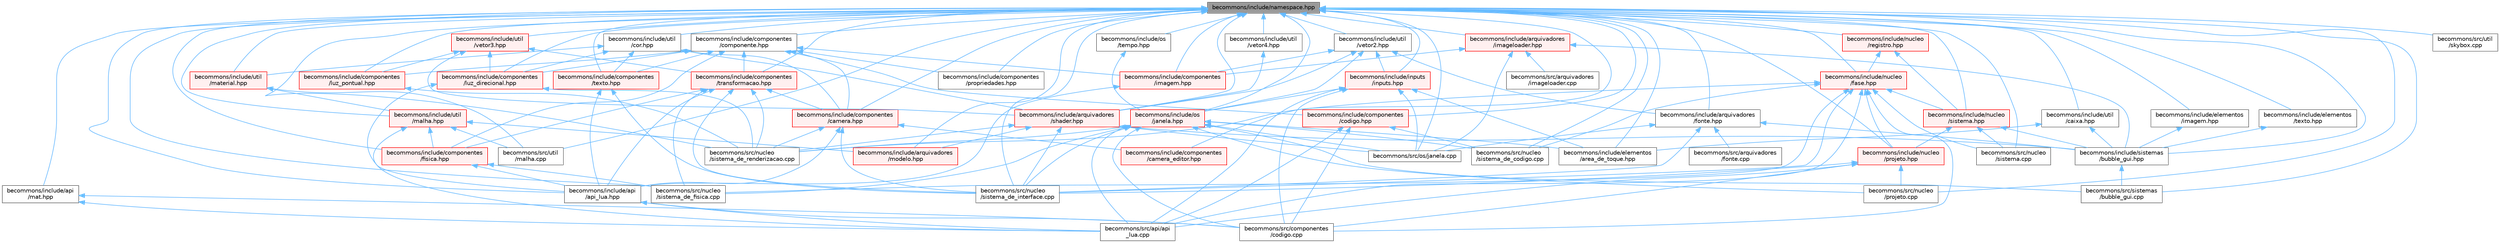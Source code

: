 digraph "becommons/include/namespace.hpp"
{
 // LATEX_PDF_SIZE
  bgcolor="transparent";
  edge [fontname=Helvetica,fontsize=10,labelfontname=Helvetica,labelfontsize=10];
  node [fontname=Helvetica,fontsize=10,shape=box,height=0.2,width=0.4];
  Node1 [id="Node000001",label="becommons/include/namespace.hpp",height=0.2,width=0.4,color="gray40", fillcolor="grey60", style="filled", fontcolor="black",tooltip=" "];
  Node1 -> Node2 [id="edge1_Node000001_Node000002",dir="back",color="steelblue1",style="solid",tooltip=" "];
  Node2 [id="Node000002",label="becommons/include/api\l/api_lua.hpp",height=0.2,width=0.4,color="grey40", fillcolor="white", style="filled",URL="$db/d85/api__lua_8hpp.html",tooltip=" "];
  Node2 -> Node3 [id="edge2_Node000002_Node000003",dir="back",color="steelblue1",style="solid",tooltip=" "];
  Node3 [id="Node000003",label="becommons/src/api/api\l_lua.cpp",height=0.2,width=0.4,color="grey40", fillcolor="white", style="filled",URL="$d3/df3/api__lua_8cpp.html",tooltip=" "];
  Node2 -> Node4 [id="edge3_Node000002_Node000004",dir="back",color="steelblue1",style="solid",tooltip=" "];
  Node4 [id="Node000004",label="becommons/src/componentes\l/codigo.cpp",height=0.2,width=0.4,color="grey40", fillcolor="white", style="filled",URL="$d4/d6e/codigo_8cpp.html",tooltip=" "];
  Node1 -> Node5 [id="edge4_Node000001_Node000005",dir="back",color="steelblue1",style="solid",tooltip=" "];
  Node5 [id="Node000005",label="becommons/include/api\l/mat.hpp",height=0.2,width=0.4,color="grey40", fillcolor="white", style="filled",URL="$dc/dc2/mat_8hpp.html",tooltip=" "];
  Node5 -> Node3 [id="edge5_Node000005_Node000003",dir="back",color="steelblue1",style="solid",tooltip=" "];
  Node5 -> Node4 [id="edge6_Node000005_Node000004",dir="back",color="steelblue1",style="solid",tooltip=" "];
  Node1 -> Node6 [id="edge7_Node000001_Node000006",dir="back",color="steelblue1",style="solid",tooltip=" "];
  Node6 [id="Node000006",label="becommons/include/arquivadores\l/fonte.hpp",height=0.2,width=0.4,color="grey40", fillcolor="white", style="filled",URL="$d9/d0f/fonte_8hpp.html",tooltip="Define estruturas básicas para renderização de textos."];
  Node6 -> Node7 [id="edge8_Node000006_Node000007",dir="back",color="steelblue1",style="solid",tooltip=" "];
  Node7 [id="Node000007",label="becommons/include/sistemas\l/bubble_gui.hpp",height=0.2,width=0.4,color="grey40", fillcolor="white", style="filled",URL="$de/d04/bubble__gui_8hpp.html",tooltip=" "];
  Node7 -> Node8 [id="edge9_Node000007_Node000008",dir="back",color="steelblue1",style="solid",tooltip=" "];
  Node8 [id="Node000008",label="becommons/src/sistemas\l/bubble_gui.cpp",height=0.2,width=0.4,color="grey40", fillcolor="white", style="filled",URL="$d2/d22/bubble__gui_8cpp.html",tooltip=" "];
  Node6 -> Node9 [id="edge10_Node000006_Node000009",dir="back",color="steelblue1",style="solid",tooltip=" "];
  Node9 [id="Node000009",label="becommons/src/arquivadores\l/fonte.cpp",height=0.2,width=0.4,color="grey40", fillcolor="white", style="filled",URL="$d4/d5f/fonte_8cpp.html",tooltip=" "];
  Node6 -> Node10 [id="edge11_Node000006_Node000010",dir="back",color="steelblue1",style="solid",tooltip=" "];
  Node10 [id="Node000010",label="becommons/src/nucleo\l/sistema_de_interface.cpp",height=0.2,width=0.4,color="grey40", fillcolor="white", style="filled",URL="$df/d9d/sistema__de__interface_8cpp.html",tooltip=" "];
  Node6 -> Node11 [id="edge12_Node000006_Node000011",dir="back",color="steelblue1",style="solid",tooltip=" "];
  Node11 [id="Node000011",label="becommons/src/os/janela.cpp",height=0.2,width=0.4,color="grey40", fillcolor="white", style="filled",URL="$d4/da6/janela_8cpp.html",tooltip=" "];
  Node1 -> Node12 [id="edge13_Node000001_Node000012",dir="back",color="steelblue1",style="solid",tooltip=" "];
  Node12 [id="Node000012",label="becommons/include/arquivadores\l/imageloader.hpp",height=0.2,width=0.4,color="red", fillcolor="#FFF0F0", style="filled",URL="$d9/d6f/imageloader_8hpp.html",tooltip="Gerencia as imagems/texturas carregadas na engine."];
  Node12 -> Node13 [id="edge14_Node000012_Node000013",dir="back",color="steelblue1",style="solid",tooltip=" "];
  Node13 [id="Node000013",label="becommons/include/componentes\l/imagem.hpp",height=0.2,width=0.4,color="red", fillcolor="#FFF0F0", style="filled",URL="$db/dfb/componentes_2imagem_8hpp.html",tooltip=" "];
  Node13 -> Node2 [id="edge15_Node000013_Node000002",dir="back",color="steelblue1",style="solid",tooltip=" "];
  Node12 -> Node7 [id="edge16_Node000012_Node000007",dir="back",color="steelblue1",style="solid",tooltip=" "];
  Node12 -> Node17 [id="edge17_Node000012_Node000017",dir="back",color="steelblue1",style="solid",tooltip=" "];
  Node17 [id="Node000017",label="becommons/src/arquivadores\l/imageloader.cpp",height=0.2,width=0.4,color="grey40", fillcolor="white", style="filled",URL="$dd/d34/imageloader_8cpp.html",tooltip=" "];
  Node12 -> Node11 [id="edge18_Node000012_Node000011",dir="back",color="steelblue1",style="solid",tooltip=" "];
  Node1 -> Node20 [id="edge19_Node000001_Node000020",dir="back",color="steelblue1",style="solid",tooltip=" "];
  Node20 [id="Node000020",label="becommons/include/arquivadores\l/modelo.hpp",height=0.2,width=0.4,color="red", fillcolor="#FFF0F0", style="filled",URL="$db/df7/modelo_8hpp.html",tooltip="Carrega um modelo usando a biblioteca assimp com base em um diretório."];
  Node1 -> Node21 [id="edge20_Node000001_Node000021",dir="back",color="steelblue1",style="solid",tooltip=" "];
  Node21 [id="Node000021",label="becommons/include/arquivadores\l/shader.hpp",height=0.2,width=0.4,color="red", fillcolor="#FFF0F0", style="filled",URL="$d9/d52/shader_8hpp.html",tooltip="Gerencia os shaders GLSL."];
  Node21 -> Node20 [id="edge21_Node000021_Node000020",dir="back",color="steelblue1",style="solid",tooltip=" "];
  Node21 -> Node7 [id="edge22_Node000021_Node000007",dir="back",color="steelblue1",style="solid",tooltip=" "];
  Node21 -> Node10 [id="edge23_Node000021_Node000010",dir="back",color="steelblue1",style="solid",tooltip=" "];
  Node21 -> Node24 [id="edge24_Node000021_Node000024",dir="back",color="steelblue1",style="solid",tooltip=" "];
  Node24 [id="Node000024",label="becommons/src/nucleo\l/sistema_de_renderizacao.cpp",height=0.2,width=0.4,color="grey40", fillcolor="white", style="filled",URL="$d1/de4/sistema__de__renderizacao_8cpp.html",tooltip=" "];
  Node21 -> Node11 [id="edge25_Node000021_Node000011",dir="back",color="steelblue1",style="solid",tooltip=" "];
  Node1 -> Node25 [id="edge26_Node000001_Node000025",dir="back",color="steelblue1",style="solid",tooltip=" "];
  Node25 [id="Node000025",label="becommons/include/componentes\l/camera.hpp",height=0.2,width=0.4,color="red", fillcolor="#FFF0F0", style="filled",URL="$d0/d8a/camera_8hpp.html",tooltip="Estrutura básica de câmera."];
  Node25 -> Node2 [id="edge27_Node000025_Node000002",dir="back",color="steelblue1",style="solid",tooltip=" "];
  Node25 -> Node26 [id="edge28_Node000025_Node000026",dir="back",color="steelblue1",style="solid",tooltip=" "];
  Node26 [id="Node000026",label="becommons/include/componentes\l/camera_editor.hpp",height=0.2,width=0.4,color="red", fillcolor="#FFF0F0", style="filled",URL="$d4/d94/camera__editor_8hpp.html",tooltip=" "];
  Node25 -> Node10 [id="edge29_Node000025_Node000010",dir="back",color="steelblue1",style="solid",tooltip=" "];
  Node25 -> Node24 [id="edge30_Node000025_Node000024",dir="back",color="steelblue1",style="solid",tooltip=" "];
  Node1 -> Node26 [id="edge31_Node000001_Node000026",dir="back",color="steelblue1",style="solid",tooltip=" "];
  Node1 -> Node34 [id="edge32_Node000001_Node000034",dir="back",color="steelblue1",style="solid",tooltip=" "];
  Node34 [id="Node000034",label="becommons/include/componentes\l/codigo.hpp",height=0.2,width=0.4,color="red", fillcolor="#FFF0F0", style="filled",URL="$da/d82/codigo_8hpp.html",tooltip="Componente de código para entidades ECS."];
  Node34 -> Node3 [id="edge33_Node000034_Node000003",dir="back",color="steelblue1",style="solid",tooltip=" "];
  Node34 -> Node4 [id="edge34_Node000034_Node000004",dir="back",color="steelblue1",style="solid",tooltip=" "];
  Node34 -> Node35 [id="edge35_Node000034_Node000035",dir="back",color="steelblue1",style="solid",tooltip=" "];
  Node35 [id="Node000035",label="becommons/src/nucleo\l/sistema_de_codigo.cpp",height=0.2,width=0.4,color="grey40", fillcolor="white", style="filled",URL="$d6/df2/sistema__de__codigo_8cpp.html",tooltip=" "];
  Node1 -> Node36 [id="edge36_Node000001_Node000036",dir="back",color="steelblue1",style="solid",tooltip=" "];
  Node36 [id="Node000036",label="becommons/include/componentes\l/componente.hpp",height=0.2,width=0.4,color="grey40", fillcolor="white", style="filled",URL="$db/de2/componente_8hpp.html",tooltip="Estrutura base para componetes."];
  Node36 -> Node25 [id="edge37_Node000036_Node000025",dir="back",color="steelblue1",style="solid",tooltip=" "];
  Node36 -> Node34 [id="edge38_Node000036_Node000034",dir="back",color="steelblue1",style="solid",tooltip=" "];
  Node36 -> Node37 [id="edge39_Node000036_Node000037",dir="back",color="steelblue1",style="solid",tooltip=" "];
  Node37 [id="Node000037",label="becommons/include/componentes\l/fisica.hpp",height=0.2,width=0.4,color="red", fillcolor="#FFF0F0", style="filled",URL="$d6/def/fisica_8hpp.html",tooltip="Componente de física para entidades ECS."];
  Node37 -> Node2 [id="edge40_Node000037_Node000002",dir="back",color="steelblue1",style="solid",tooltip=" "];
  Node37 -> Node38 [id="edge41_Node000037_Node000038",dir="back",color="steelblue1",style="solid",tooltip=" "];
  Node38 [id="Node000038",label="becommons/src/nucleo\l/sistema_de_fisica.cpp",height=0.2,width=0.4,color="grey40", fillcolor="white", style="filled",URL="$da/d81/sistema__de__fisica_8cpp.html",tooltip=" "];
  Node36 -> Node13 [id="edge42_Node000036_Node000013",dir="back",color="steelblue1",style="solid",tooltip=" "];
  Node36 -> Node39 [id="edge43_Node000036_Node000039",dir="back",color="steelblue1",style="solid",tooltip=" "];
  Node39 [id="Node000039",label="becommons/include/componentes\l/luz_direcional.hpp",height=0.2,width=0.4,color="red", fillcolor="#FFF0F0", style="filled",URL="$da/dd5/luz__direcional_8hpp.html",tooltip=" "];
  Node39 -> Node2 [id="edge44_Node000039_Node000002",dir="back",color="steelblue1",style="solid",tooltip=" "];
  Node39 -> Node24 [id="edge45_Node000039_Node000024",dir="back",color="steelblue1",style="solid",tooltip=" "];
  Node36 -> Node40 [id="edge46_Node000036_Node000040",dir="back",color="steelblue1",style="solid",tooltip=" "];
  Node40 [id="Node000040",label="becommons/include/componentes\l/luz_pontual.hpp",height=0.2,width=0.4,color="red", fillcolor="#FFF0F0", style="filled",URL="$d9/d8b/luz__pontual_8hpp.html",tooltip=" "];
  Node40 -> Node24 [id="edge47_Node000040_Node000024",dir="back",color="steelblue1",style="solid",tooltip=" "];
  Node36 -> Node41 [id="edge48_Node000036_Node000041",dir="back",color="steelblue1",style="solid",tooltip=" "];
  Node41 [id="Node000041",label="becommons/include/componentes\l/propriedades.hpp",height=0.2,width=0.4,color="grey40", fillcolor="white", style="filled",URL="$db/d62/propriedades_8hpp.html",tooltip=" "];
  Node36 -> Node42 [id="edge49_Node000036_Node000042",dir="back",color="steelblue1",style="solid",tooltip=" "];
  Node42 [id="Node000042",label="becommons/include/componentes\l/texto.hpp",height=0.2,width=0.4,color="red", fillcolor="#FFF0F0", style="filled",URL="$dd/d03/componentes_2texto_8hpp.html",tooltip=" "];
  Node42 -> Node2 [id="edge50_Node000042_Node000002",dir="back",color="steelblue1",style="solid",tooltip=" "];
  Node42 -> Node10 [id="edge51_Node000042_Node000010",dir="back",color="steelblue1",style="solid",tooltip=" "];
  Node36 -> Node43 [id="edge52_Node000036_Node000043",dir="back",color="steelblue1",style="solid",tooltip=" "];
  Node43 [id="Node000043",label="becommons/include/componentes\l/transformacao.hpp",height=0.2,width=0.4,color="red", fillcolor="#FFF0F0", style="filled",URL="$d4/dcc/transformacao_8hpp.html",tooltip="Calcula a mtriz de modelo para um objeto 3d qualquer."];
  Node43 -> Node2 [id="edge53_Node000043_Node000002",dir="back",color="steelblue1",style="solid",tooltip=" "];
  Node43 -> Node25 [id="edge54_Node000043_Node000025",dir="back",color="steelblue1",style="solid",tooltip=" "];
  Node43 -> Node37 [id="edge55_Node000043_Node000037",dir="back",color="steelblue1",style="solid",tooltip=" "];
  Node43 -> Node38 [id="edge56_Node000043_Node000038",dir="back",color="steelblue1",style="solid",tooltip=" "];
  Node43 -> Node10 [id="edge57_Node000043_Node000010",dir="back",color="steelblue1",style="solid",tooltip=" "];
  Node43 -> Node24 [id="edge58_Node000043_Node000024",dir="back",color="steelblue1",style="solid",tooltip=" "];
  Node1 -> Node37 [id="edge59_Node000001_Node000037",dir="back",color="steelblue1",style="solid",tooltip=" "];
  Node1 -> Node13 [id="edge60_Node000001_Node000013",dir="back",color="steelblue1",style="solid",tooltip=" "];
  Node1 -> Node39 [id="edge61_Node000001_Node000039",dir="back",color="steelblue1",style="solid",tooltip=" "];
  Node1 -> Node40 [id="edge62_Node000001_Node000040",dir="back",color="steelblue1",style="solid",tooltip=" "];
  Node1 -> Node41 [id="edge63_Node000001_Node000041",dir="back",color="steelblue1",style="solid",tooltip=" "];
  Node1 -> Node42 [id="edge64_Node000001_Node000042",dir="back",color="steelblue1",style="solid",tooltip=" "];
  Node1 -> Node43 [id="edge65_Node000001_Node000043",dir="back",color="steelblue1",style="solid",tooltip=" "];
  Node1 -> Node44 [id="edge66_Node000001_Node000044",dir="back",color="steelblue1",style="solid",tooltip=" "];
  Node44 [id="Node000044",label="becommons/include/elementos\l/area_de_toque.hpp",height=0.2,width=0.4,color="grey40", fillcolor="white", style="filled",URL="$df/d6d/area__de__toque_8hpp_source.html",tooltip=" "];
  Node1 -> Node45 [id="edge67_Node000001_Node000045",dir="back",color="steelblue1",style="solid",tooltip=" "];
  Node45 [id="Node000045",label="becommons/include/elementos\l/imagem.hpp",height=0.2,width=0.4,color="grey40", fillcolor="white", style="filled",URL="$de/d7d/elementos_2imagem_8hpp.html",tooltip="Gerencia a configuração do luabridge para api lua."];
  Node45 -> Node7 [id="edge68_Node000045_Node000007",dir="back",color="steelblue1",style="solid",tooltip=" "];
  Node1 -> Node46 [id="edge69_Node000001_Node000046",dir="back",color="steelblue1",style="solid",tooltip=" "];
  Node46 [id="Node000046",label="becommons/include/elementos\l/texto.hpp",height=0.2,width=0.4,color="grey40", fillcolor="white", style="filled",URL="$d4/d86/elementos_2texto_8hpp.html",tooltip=" "];
  Node46 -> Node7 [id="edge70_Node000046_Node000007",dir="back",color="steelblue1",style="solid",tooltip=" "];
  Node1 -> Node47 [id="edge71_Node000001_Node000047",dir="back",color="steelblue1",style="solid",tooltip=" "];
  Node47 [id="Node000047",label="becommons/include/inputs\l/inputs.hpp",height=0.2,width=0.4,color="red", fillcolor="#FFF0F0", style="filled",URL="$d1/da6/inputs_8hpp.html",tooltip=" "];
  Node47 -> Node44 [id="edge72_Node000047_Node000044",dir="back",color="steelblue1",style="solid",tooltip=" "];
  Node47 -> Node48 [id="edge73_Node000047_Node000048",dir="back",color="steelblue1",style="solid",tooltip=" "];
  Node48 [id="Node000048",label="becommons/include/os\l/janela.hpp",height=0.2,width=0.4,color="red", fillcolor="#FFF0F0", style="filled",URL="$d3/df1/janela_8hpp.html",tooltip="Inicia e gerencia janela glfw."];
  Node48 -> Node44 [id="edge74_Node000048_Node000044",dir="back",color="steelblue1",style="solid",tooltip=" "];
  Node48 -> Node3 [id="edge75_Node000048_Node000003",dir="back",color="steelblue1",style="solid",tooltip=" "];
  Node48 -> Node4 [id="edge76_Node000048_Node000004",dir="back",color="steelblue1",style="solid",tooltip=" "];
  Node48 -> Node15 [id="edge77_Node000048_Node000015",dir="back",color="steelblue1",style="solid",tooltip=" "];
  Node15 [id="Node000015",label="becommons/src/nucleo\l/projeto.cpp",height=0.2,width=0.4,color="grey40", fillcolor="white", style="filled",URL="$d7/dd2/projeto_8cpp.html",tooltip=" "];
  Node48 -> Node35 [id="edge78_Node000048_Node000035",dir="back",color="steelblue1",style="solid",tooltip=" "];
  Node48 -> Node38 [id="edge79_Node000048_Node000038",dir="back",color="steelblue1",style="solid",tooltip=" "];
  Node48 -> Node10 [id="edge80_Node000048_Node000010",dir="back",color="steelblue1",style="solid",tooltip=" "];
  Node48 -> Node24 [id="edge81_Node000048_Node000024",dir="back",color="steelblue1",style="solid",tooltip=" "];
  Node48 -> Node11 [id="edge82_Node000048_Node000011",dir="back",color="steelblue1",style="solid",tooltip=" "];
  Node48 -> Node8 [id="edge83_Node000048_Node000008",dir="back",color="steelblue1",style="solid",tooltip=" "];
  Node47 -> Node3 [id="edge84_Node000047_Node000003",dir="back",color="steelblue1",style="solid",tooltip=" "];
  Node47 -> Node4 [id="edge85_Node000047_Node000004",dir="back",color="steelblue1",style="solid",tooltip=" "];
  Node47 -> Node11 [id="edge86_Node000047_Node000011",dir="back",color="steelblue1",style="solid",tooltip=" "];
  Node1 -> Node50 [id="edge87_Node000001_Node000050",dir="back",color="steelblue1",style="solid",tooltip=" "];
  Node50 [id="Node000050",label="becommons/include/nucleo\l/fase.hpp",height=0.2,width=0.4,color="red", fillcolor="#FFF0F0", style="filled",URL="$d7/d3b/fase_8hpp.html",tooltip="Gerencia sistemas numa fase."];
  Node50 -> Node29 [id="edge88_Node000050_Node000029",dir="back",color="steelblue1",style="solid",tooltip=" "];
  Node29 [id="Node000029",label="becommons/include/nucleo\l/projeto.hpp",height=0.2,width=0.4,color="red", fillcolor="#FFF0F0", style="filled",URL="$d8/d28/projeto_8hpp.html",tooltip="Gerencia configurações do projeto."];
  Node29 -> Node3 [id="edge89_Node000029_Node000003",dir="back",color="steelblue1",style="solid",tooltip=" "];
  Node29 -> Node4 [id="edge90_Node000029_Node000004",dir="back",color="steelblue1",style="solid",tooltip=" "];
  Node29 -> Node15 [id="edge91_Node000029_Node000015",dir="back",color="steelblue1",style="solid",tooltip=" "];
  Node29 -> Node10 [id="edge92_Node000029_Node000010",dir="back",color="steelblue1",style="solid",tooltip=" "];
  Node50 -> Node51 [id="edge93_Node000050_Node000051",dir="back",color="steelblue1",style="solid",tooltip=" "];
  Node51 [id="Node000051",label="becommons/include/nucleo\l/sistema.hpp",height=0.2,width=0.4,color="red", fillcolor="#FFF0F0", style="filled",URL="$d1/de7/nucleo_2sistema_8hpp.html",tooltip=" "];
  Node51 -> Node29 [id="edge94_Node000051_Node000029",dir="back",color="steelblue1",style="solid",tooltip=" "];
  Node51 -> Node7 [id="edge95_Node000051_Node000007",dir="back",color="steelblue1",style="solid",tooltip=" "];
  Node51 -> Node54 [id="edge96_Node000051_Node000054",dir="back",color="steelblue1",style="solid",tooltip=" "];
  Node54 [id="Node000054",label="becommons/src/nucleo\l/sistema.cpp",height=0.2,width=0.4,color="grey40", fillcolor="white", style="filled",URL="$dd/de8/sistema_8cpp.html",tooltip=" "];
  Node50 -> Node3 [id="edge97_Node000050_Node000003",dir="back",color="steelblue1",style="solid",tooltip=" "];
  Node50 -> Node4 [id="edge98_Node000050_Node000004",dir="back",color="steelblue1",style="solid",tooltip=" "];
  Node50 -> Node54 [id="edge99_Node000050_Node000054",dir="back",color="steelblue1",style="solid",tooltip=" "];
  Node50 -> Node35 [id="edge100_Node000050_Node000035",dir="back",color="steelblue1",style="solid",tooltip=" "];
  Node50 -> Node38 [id="edge101_Node000050_Node000038",dir="back",color="steelblue1",style="solid",tooltip=" "];
  Node50 -> Node10 [id="edge102_Node000050_Node000010",dir="back",color="steelblue1",style="solid",tooltip=" "];
  Node50 -> Node24 [id="edge103_Node000050_Node000024",dir="back",color="steelblue1",style="solid",tooltip=" "];
  Node1 -> Node29 [id="edge104_Node000001_Node000029",dir="back",color="steelblue1",style="solid",tooltip=" "];
  Node1 -> Node55 [id="edge105_Node000001_Node000055",dir="back",color="steelblue1",style="solid",tooltip=" "];
  Node55 [id="Node000055",label="becommons/include/nucleo\l/registro.hpp",height=0.2,width=0.4,color="red", fillcolor="#FFF0F0", style="filled",URL="$d3/d34/registro_8hpp.html",tooltip="Inclusoes e definições relacionadas à registro."];
  Node55 -> Node50 [id="edge106_Node000055_Node000050",dir="back",color="steelblue1",style="solid",tooltip=" "];
  Node55 -> Node51 [id="edge107_Node000055_Node000051",dir="back",color="steelblue1",style="solid",tooltip=" "];
  Node1 -> Node51 [id="edge108_Node000001_Node000051",dir="back",color="steelblue1",style="solid",tooltip=" "];
  Node1 -> Node48 [id="edge109_Node000001_Node000048",dir="back",color="steelblue1",style="solid",tooltip=" "];
  Node1 -> Node56 [id="edge110_Node000001_Node000056",dir="back",color="steelblue1",style="solid",tooltip=" "];
  Node56 [id="Node000056",label="becommons/include/os\l/tempo.hpp",height=0.2,width=0.4,color="grey40", fillcolor="white", style="filled",URL="$df/d10/tempo_8hpp.html",tooltip="Inicia e gerencia o tempo."];
  Node56 -> Node48 [id="edge111_Node000056_Node000048",dir="back",color="steelblue1",style="solid",tooltip=" "];
  Node1 -> Node7 [id="edge112_Node000001_Node000007",dir="back",color="steelblue1",style="solid",tooltip=" "];
  Node1 -> Node57 [id="edge113_Node000001_Node000057",dir="back",color="steelblue1",style="solid",tooltip=" "];
  Node57 [id="Node000057",label="becommons/include/util\l/caixa.hpp",height=0.2,width=0.4,color="grey40", fillcolor="white", style="filled",URL="$d0/d82/caixa_8hpp.html",tooltip=" "];
  Node57 -> Node44 [id="edge114_Node000057_Node000044",dir="back",color="steelblue1",style="solid",tooltip=" "];
  Node57 -> Node7 [id="edge115_Node000057_Node000007",dir="back",color="steelblue1",style="solid",tooltip=" "];
  Node1 -> Node58 [id="edge116_Node000001_Node000058",dir="back",color="steelblue1",style="solid",tooltip=" "];
  Node58 [id="Node000058",label="becommons/include/util\l/cor.hpp",height=0.2,width=0.4,color="grey40", fillcolor="white", style="filled",URL="$d3/d49/cor_8hpp.html",tooltip=" "];
  Node58 -> Node21 [id="edge117_Node000058_Node000021",dir="back",color="steelblue1",style="solid",tooltip=" "];
  Node58 -> Node25 [id="edge118_Node000058_Node000025",dir="back",color="steelblue1",style="solid",tooltip=" "];
  Node58 -> Node39 [id="edge119_Node000058_Node000039",dir="back",color="steelblue1",style="solid",tooltip=" "];
  Node58 -> Node42 [id="edge120_Node000058_Node000042",dir="back",color="steelblue1",style="solid",tooltip=" "];
  Node58 -> Node59 [id="edge121_Node000058_Node000059",dir="back",color="steelblue1",style="solid",tooltip=" "];
  Node59 [id="Node000059",label="becommons/include/util\l/material.hpp",height=0.2,width=0.4,color="red", fillcolor="#FFF0F0", style="filled",URL="$d4/d75/material_8hpp.html",tooltip=" "];
  Node59 -> Node60 [id="edge122_Node000059_Node000060",dir="back",color="steelblue1",style="solid",tooltip=" "];
  Node60 [id="Node000060",label="becommons/include/util\l/malha.hpp",height=0.2,width=0.4,color="red", fillcolor="#FFF0F0", style="filled",URL="$db/d94/malha_8hpp_source.html",tooltip=" "];
  Node60 -> Node20 [id="edge123_Node000060_Node000020",dir="back",color="steelblue1",style="solid",tooltip=" "];
  Node60 -> Node37 [id="edge124_Node000060_Node000037",dir="back",color="steelblue1",style="solid",tooltip=" "];
  Node60 -> Node3 [id="edge125_Node000060_Node000003",dir="back",color="steelblue1",style="solid",tooltip=" "];
  Node60 -> Node61 [id="edge126_Node000060_Node000061",dir="back",color="steelblue1",style="solid",tooltip=" "];
  Node61 [id="Node000061",label="becommons/src/util\l/malha.cpp",height=0.2,width=0.4,color="grey40", fillcolor="white", style="filled",URL="$d1/d2a/malha_8cpp.html",tooltip=" "];
  Node59 -> Node61 [id="edge127_Node000059_Node000061",dir="back",color="steelblue1",style="solid",tooltip=" "];
  Node1 -> Node60 [id="edge128_Node000001_Node000060",dir="back",color="steelblue1",style="solid",tooltip=" "];
  Node1 -> Node59 [id="edge129_Node000001_Node000059",dir="back",color="steelblue1",style="solid",tooltip=" "];
  Node1 -> Node62 [id="edge130_Node000001_Node000062",dir="back",color="steelblue1",style="solid",tooltip=" "];
  Node62 [id="Node000062",label="becommons/include/util\l/vetor2.hpp",height=0.2,width=0.4,color="grey40", fillcolor="white", style="filled",URL="$dd/dcf/vetor2_8hpp.html",tooltip=" "];
  Node62 -> Node6 [id="edge131_Node000062_Node000006",dir="back",color="steelblue1",style="solid",tooltip=" "];
  Node62 -> Node21 [id="edge132_Node000062_Node000021",dir="back",color="steelblue1",style="solid",tooltip=" "];
  Node62 -> Node13 [id="edge133_Node000062_Node000013",dir="back",color="steelblue1",style="solid",tooltip=" "];
  Node62 -> Node47 [id="edge134_Node000062_Node000047",dir="back",color="steelblue1",style="solid",tooltip=" "];
  Node62 -> Node48 [id="edge135_Node000062_Node000048",dir="back",color="steelblue1",style="solid",tooltip=" "];
  Node1 -> Node63 [id="edge136_Node000001_Node000063",dir="back",color="steelblue1",style="solid",tooltip=" "];
  Node63 [id="Node000063",label="becommons/include/util\l/vetor3.hpp",height=0.2,width=0.4,color="red", fillcolor="#FFF0F0", style="filled",URL="$d5/d2b/vetor3_8hpp.html",tooltip=" "];
  Node63 -> Node21 [id="edge137_Node000063_Node000021",dir="back",color="steelblue1",style="solid",tooltip=" "];
  Node63 -> Node39 [id="edge138_Node000063_Node000039",dir="back",color="steelblue1",style="solid",tooltip=" "];
  Node63 -> Node40 [id="edge139_Node000063_Node000040",dir="back",color="steelblue1",style="solid",tooltip=" "];
  Node63 -> Node43 [id="edge140_Node000063_Node000043",dir="back",color="steelblue1",style="solid",tooltip=" "];
  Node1 -> Node64 [id="edge141_Node000001_Node000064",dir="back",color="steelblue1",style="solid",tooltip=" "];
  Node64 [id="Node000064",label="becommons/include/util\l/vetor4.hpp",height=0.2,width=0.4,color="grey40", fillcolor="white", style="filled",URL="$d8/d3f/vetor4_8hpp.html",tooltip=" "];
  Node64 -> Node21 [id="edge142_Node000064_Node000021",dir="back",color="steelblue1",style="solid",tooltip=" "];
  Node1 -> Node15 [id="edge143_Node000001_Node000015",dir="back",color="steelblue1",style="solid",tooltip=" "];
  Node1 -> Node54 [id="edge144_Node000001_Node000054",dir="back",color="steelblue1",style="solid",tooltip=" "];
  Node1 -> Node35 [id="edge145_Node000001_Node000035",dir="back",color="steelblue1",style="solid",tooltip=" "];
  Node1 -> Node38 [id="edge146_Node000001_Node000038",dir="back",color="steelblue1",style="solid",tooltip=" "];
  Node1 -> Node10 [id="edge147_Node000001_Node000010",dir="back",color="steelblue1",style="solid",tooltip=" "];
  Node1 -> Node24 [id="edge148_Node000001_Node000024",dir="back",color="steelblue1",style="solid",tooltip=" "];
  Node1 -> Node11 [id="edge149_Node000001_Node000011",dir="back",color="steelblue1",style="solid",tooltip=" "];
  Node1 -> Node8 [id="edge150_Node000001_Node000008",dir="back",color="steelblue1",style="solid",tooltip=" "];
  Node1 -> Node61 [id="edge151_Node000001_Node000061",dir="back",color="steelblue1",style="solid",tooltip=" "];
  Node1 -> Node65 [id="edge152_Node000001_Node000065",dir="back",color="steelblue1",style="solid",tooltip=" "];
  Node65 [id="Node000065",label="becommons/src/util\l/skybox.cpp",height=0.2,width=0.4,color="grey40", fillcolor="white", style="filled",URL="$da/d30/skybox_8cpp.html",tooltip=" "];
}

